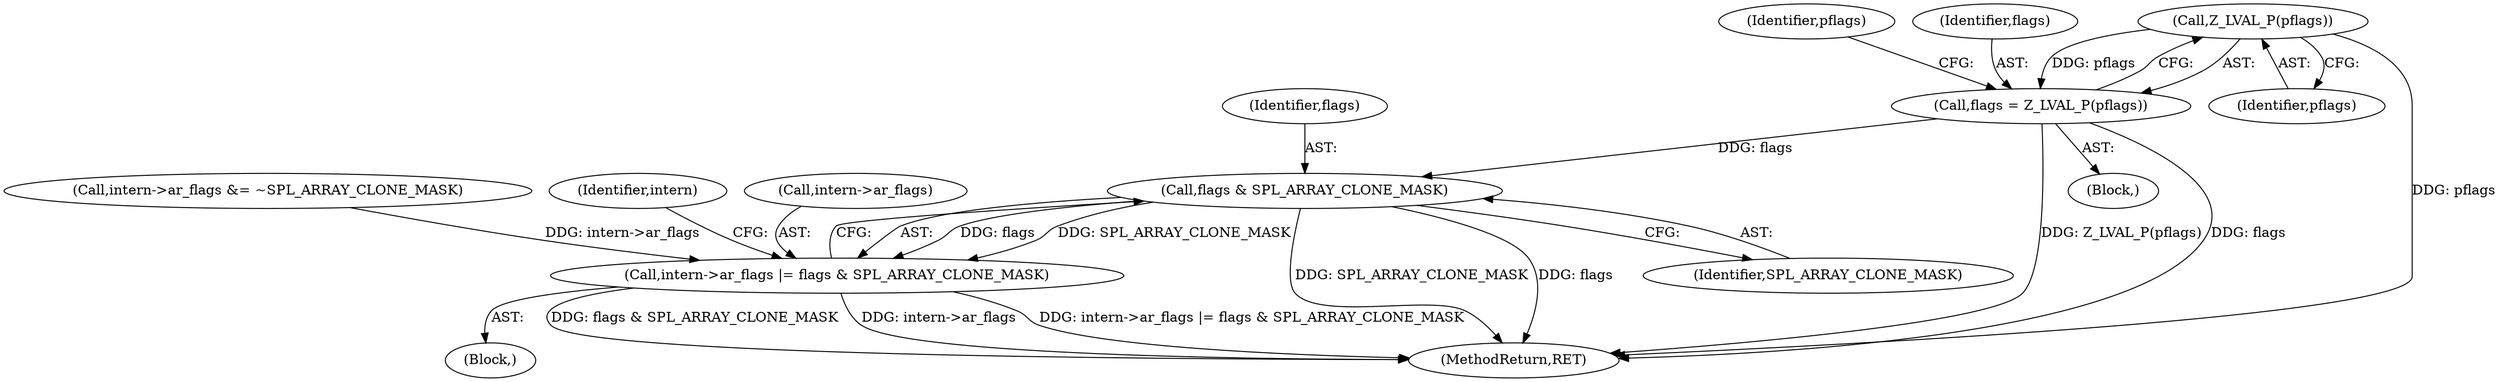 digraph "0_php_88223c5245e9b470e1e6362bfd96829562ffe6ab@pointer" {
"1000166" [label="(Call,Z_LVAL_P(pflags))"];
"1000164" [label="(Call,flags = Z_LVAL_P(pflags))"];
"1000217" [label="(Call,flags & SPL_ARRAY_CLONE_MASK)"];
"1000213" [label="(Call,intern->ar_flags |= flags & SPL_ARRAY_CLONE_MASK)"];
"1000185" [label="(Block,)"];
"1000166" [label="(Call,Z_LVAL_P(pflags))"];
"1000167" [label="(Identifier,pflags)"];
"1000217" [label="(Call,flags & SPL_ARRAY_CLONE_MASK)"];
"1000213" [label="(Call,intern->ar_flags |= flags & SPL_ARRAY_CLONE_MASK)"];
"1000218" [label="(Identifier,flags)"];
"1000219" [label="(Identifier,SPL_ARRAY_CLONE_MASK)"];
"1000223" [label="(Identifier,intern)"];
"1000214" [label="(Call,intern->ar_flags)"];
"1000170" [label="(Identifier,pflags)"];
"1000164" [label="(Call,flags = Z_LVAL_P(pflags))"];
"1000111" [label="(Block,)"];
"1000165" [label="(Identifier,flags)"];
"1000301" [label="(MethodReturn,RET)"];
"1000208" [label="(Call,intern->ar_flags &= ~SPL_ARRAY_CLONE_MASK)"];
"1000166" -> "1000164"  [label="AST: "];
"1000166" -> "1000167"  [label="CFG: "];
"1000167" -> "1000166"  [label="AST: "];
"1000164" -> "1000166"  [label="CFG: "];
"1000166" -> "1000301"  [label="DDG: pflags"];
"1000166" -> "1000164"  [label="DDG: pflags"];
"1000164" -> "1000111"  [label="AST: "];
"1000165" -> "1000164"  [label="AST: "];
"1000170" -> "1000164"  [label="CFG: "];
"1000164" -> "1000301"  [label="DDG: Z_LVAL_P(pflags)"];
"1000164" -> "1000301"  [label="DDG: flags"];
"1000164" -> "1000217"  [label="DDG: flags"];
"1000217" -> "1000213"  [label="AST: "];
"1000217" -> "1000219"  [label="CFG: "];
"1000218" -> "1000217"  [label="AST: "];
"1000219" -> "1000217"  [label="AST: "];
"1000213" -> "1000217"  [label="CFG: "];
"1000217" -> "1000301"  [label="DDG: SPL_ARRAY_CLONE_MASK"];
"1000217" -> "1000301"  [label="DDG: flags"];
"1000217" -> "1000213"  [label="DDG: flags"];
"1000217" -> "1000213"  [label="DDG: SPL_ARRAY_CLONE_MASK"];
"1000213" -> "1000185"  [label="AST: "];
"1000214" -> "1000213"  [label="AST: "];
"1000223" -> "1000213"  [label="CFG: "];
"1000213" -> "1000301"  [label="DDG: flags & SPL_ARRAY_CLONE_MASK"];
"1000213" -> "1000301"  [label="DDG: intern->ar_flags"];
"1000213" -> "1000301"  [label="DDG: intern->ar_flags |= flags & SPL_ARRAY_CLONE_MASK"];
"1000208" -> "1000213"  [label="DDG: intern->ar_flags"];
}
